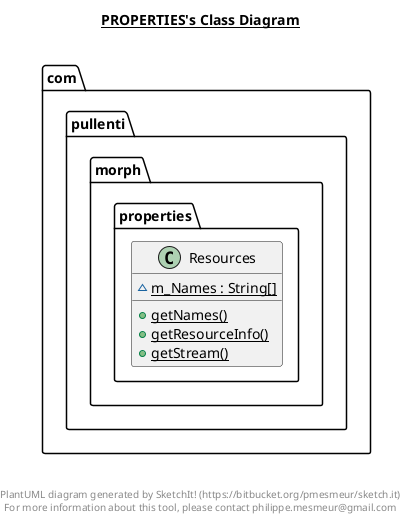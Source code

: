 @startuml

title __PROPERTIES's Class Diagram__\n

  namespace com.pullenti.morph {
    namespace properties {
      class com.pullenti.morph.properties.Resources {
          {static} ~ m_Names : String[]
          {static} + getNames()
          {static} + getResourceInfo()
          {static} + getStream()
      }
    }
  }
  



right footer


PlantUML diagram generated by SketchIt! (https://bitbucket.org/pmesmeur/sketch.it)
For more information about this tool, please contact philippe.mesmeur@gmail.com
endfooter

@enduml
